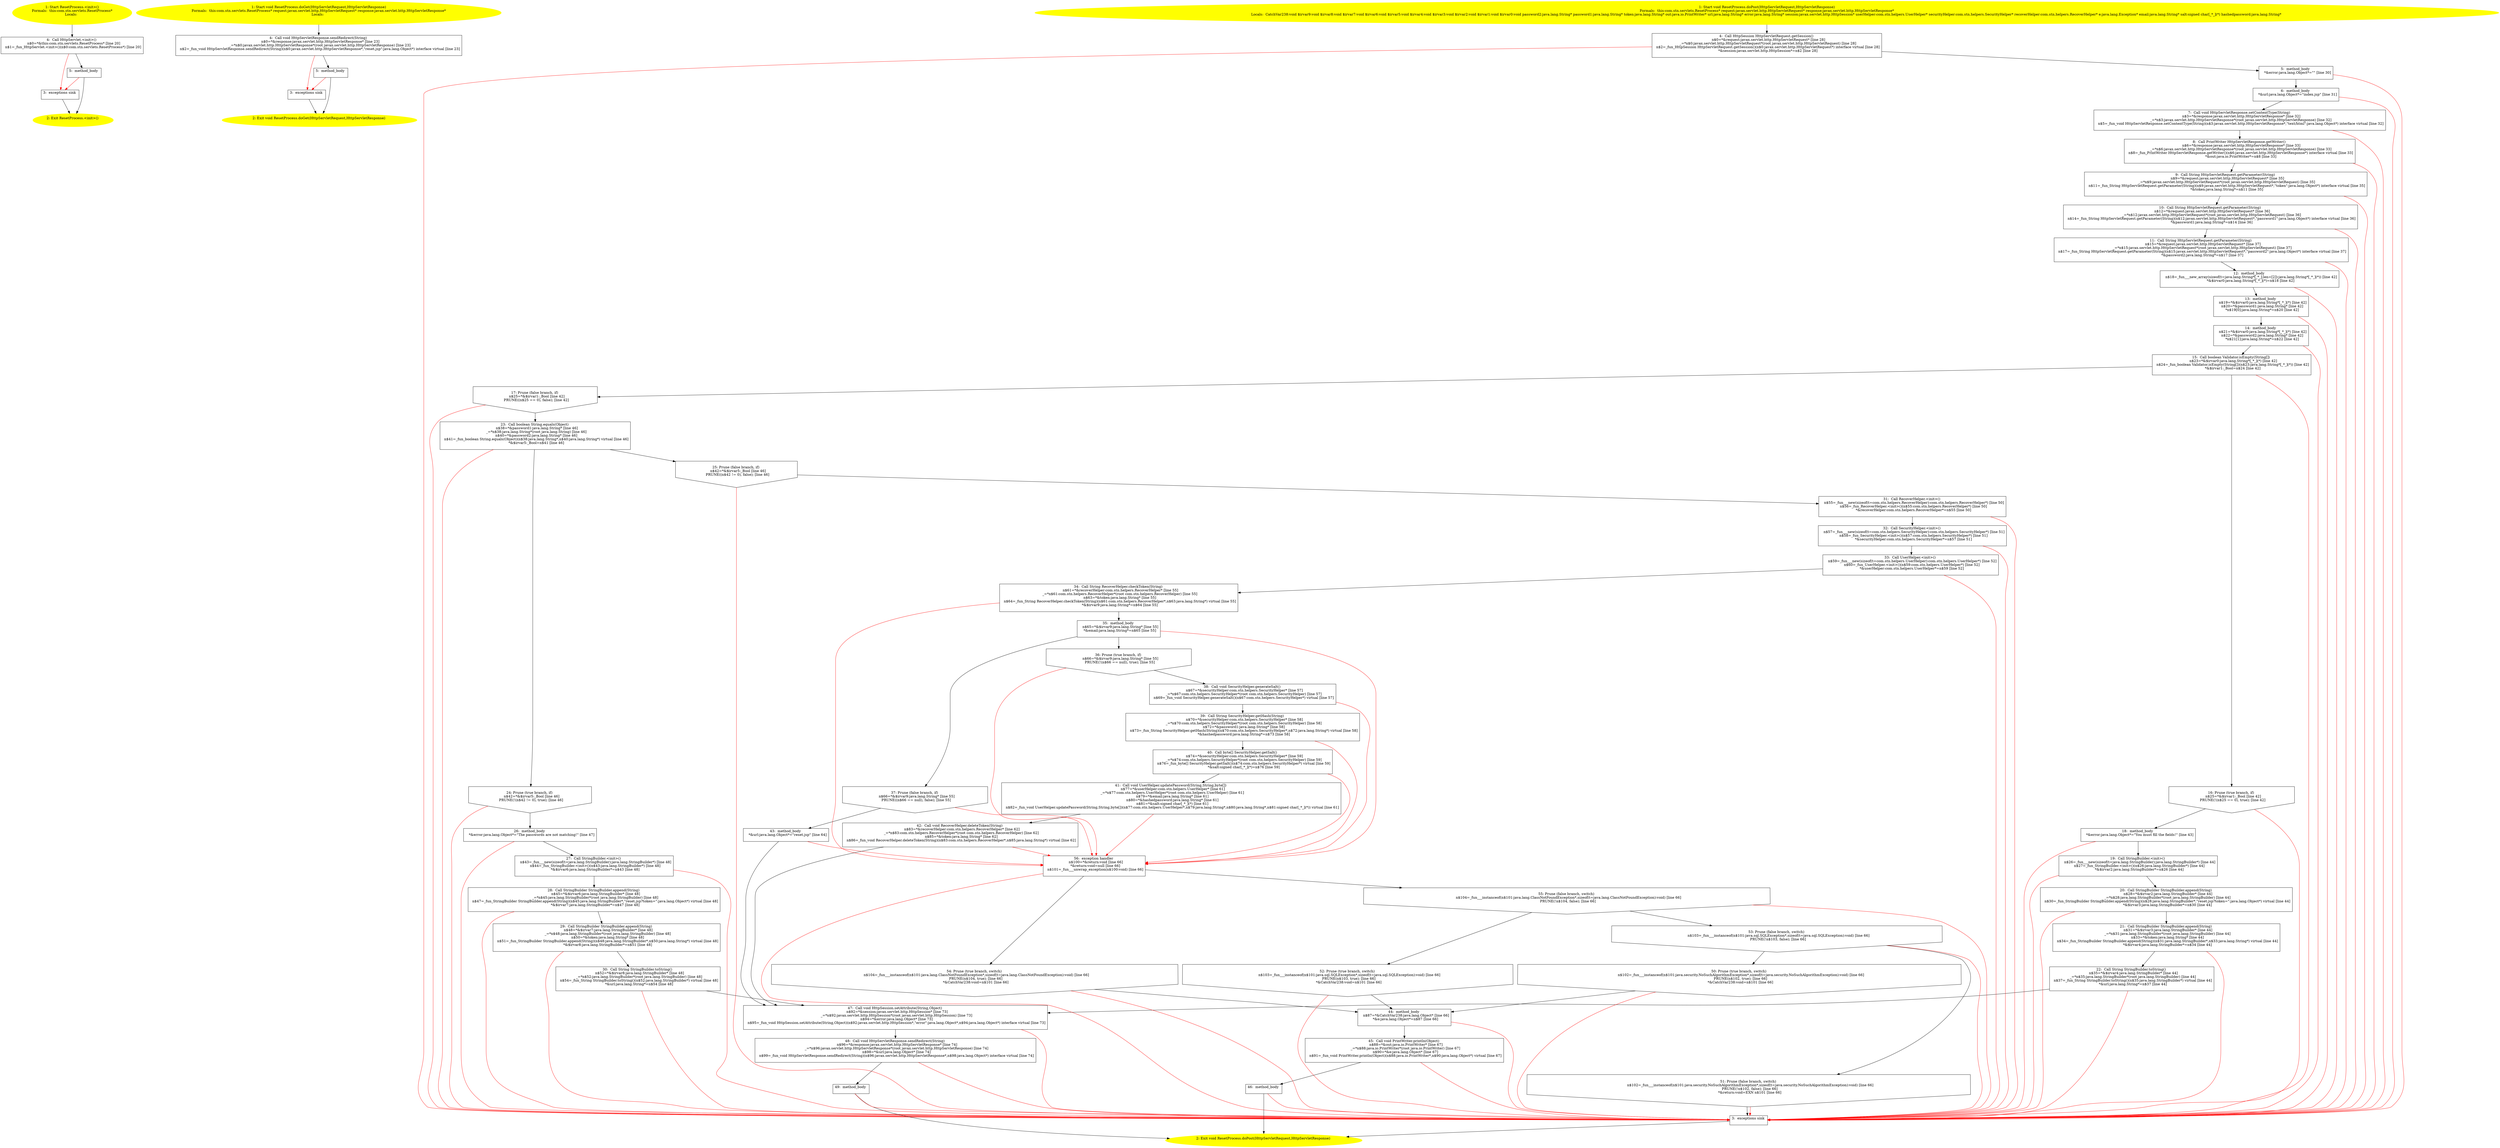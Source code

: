 /* @generated */
digraph cfg {
"com.stn.servlets.ResetProcess.<init>().117694bad136d8e0aa639ee8a1b66816_1" [label="1: Start ResetProcess.<init>()\nFormals:  this:com.stn.servlets.ResetProcess*\nLocals:  \n  " color=yellow style=filled]
	

	 "com.stn.servlets.ResetProcess.<init>().117694bad136d8e0aa639ee8a1b66816_1" -> "com.stn.servlets.ResetProcess.<init>().117694bad136d8e0aa639ee8a1b66816_4" ;
"com.stn.servlets.ResetProcess.<init>().117694bad136d8e0aa639ee8a1b66816_2" [label="2: Exit ResetProcess.<init>() \n  " color=yellow style=filled]
	

"com.stn.servlets.ResetProcess.<init>().117694bad136d8e0aa639ee8a1b66816_3" [label="3:  exceptions sink \n  " shape="box"]
	

	 "com.stn.servlets.ResetProcess.<init>().117694bad136d8e0aa639ee8a1b66816_3" -> "com.stn.servlets.ResetProcess.<init>().117694bad136d8e0aa639ee8a1b66816_2" ;
"com.stn.servlets.ResetProcess.<init>().117694bad136d8e0aa639ee8a1b66816_4" [label="4:  Call HttpServlet.<init>() \n   n$0=*&this:com.stn.servlets.ResetProcess* [line 20]\n  n$1=_fun_HttpServlet.<init>()(n$0:com.stn.servlets.ResetProcess*) [line 20]\n " shape="box"]
	

	 "com.stn.servlets.ResetProcess.<init>().117694bad136d8e0aa639ee8a1b66816_4" -> "com.stn.servlets.ResetProcess.<init>().117694bad136d8e0aa639ee8a1b66816_5" ;
	 "com.stn.servlets.ResetProcess.<init>().117694bad136d8e0aa639ee8a1b66816_4" -> "com.stn.servlets.ResetProcess.<init>().117694bad136d8e0aa639ee8a1b66816_3" [color="red" ];
"com.stn.servlets.ResetProcess.<init>().117694bad136d8e0aa639ee8a1b66816_5" [label="5:  method_body \n  " shape="box"]
	

	 "com.stn.servlets.ResetProcess.<init>().117694bad136d8e0aa639ee8a1b66816_5" -> "com.stn.servlets.ResetProcess.<init>().117694bad136d8e0aa639ee8a1b66816_2" ;
	 "com.stn.servlets.ResetProcess.<init>().117694bad136d8e0aa639ee8a1b66816_5" -> "com.stn.servlets.ResetProcess.<init>().117694bad136d8e0aa639ee8a1b66816_3" [color="red" ];
"com.stn.servlets.ResetProcess.doGet(javax.servlet.http.HttpServletRequest,javax.servlet.http.HttpSer.9a6ac99e5e580ac17ea774447eeca9f0_1" [label="1: Start void ResetProcess.doGet(HttpServletRequest,HttpServletResponse)\nFormals:  this:com.stn.servlets.ResetProcess* request:javax.servlet.http.HttpServletRequest* response:javax.servlet.http.HttpServletResponse*\nLocals:  \n  " color=yellow style=filled]
	

	 "com.stn.servlets.ResetProcess.doGet(javax.servlet.http.HttpServletRequest,javax.servlet.http.HttpSer.9a6ac99e5e580ac17ea774447eeca9f0_1" -> "com.stn.servlets.ResetProcess.doGet(javax.servlet.http.HttpServletRequest,javax.servlet.http.HttpSer.9a6ac99e5e580ac17ea774447eeca9f0_4" ;
"com.stn.servlets.ResetProcess.doGet(javax.servlet.http.HttpServletRequest,javax.servlet.http.HttpSer.9a6ac99e5e580ac17ea774447eeca9f0_2" [label="2: Exit void ResetProcess.doGet(HttpServletRequest,HttpServletResponse) \n  " color=yellow style=filled]
	

"com.stn.servlets.ResetProcess.doGet(javax.servlet.http.HttpServletRequest,javax.servlet.http.HttpSer.9a6ac99e5e580ac17ea774447eeca9f0_3" [label="3:  exceptions sink \n  " shape="box"]
	

	 "com.stn.servlets.ResetProcess.doGet(javax.servlet.http.HttpServletRequest,javax.servlet.http.HttpSer.9a6ac99e5e580ac17ea774447eeca9f0_3" -> "com.stn.servlets.ResetProcess.doGet(javax.servlet.http.HttpServletRequest,javax.servlet.http.HttpSer.9a6ac99e5e580ac17ea774447eeca9f0_2" ;
"com.stn.servlets.ResetProcess.doGet(javax.servlet.http.HttpServletRequest,javax.servlet.http.HttpSer.9a6ac99e5e580ac17ea774447eeca9f0_4" [label="4:  Call void HttpServletResponse.sendRedirect(String) \n   n$0=*&response:javax.servlet.http.HttpServletResponse* [line 23]\n  _=*n$0:javax.servlet.http.HttpServletResponse*(root javax.servlet.http.HttpServletResponse) [line 23]\n  n$2=_fun_void HttpServletResponse.sendRedirect(String)(n$0:javax.servlet.http.HttpServletResponse*,\"reset.jsp\":java.lang.Object*) interface virtual [line 23]\n " shape="box"]
	

	 "com.stn.servlets.ResetProcess.doGet(javax.servlet.http.HttpServletRequest,javax.servlet.http.HttpSer.9a6ac99e5e580ac17ea774447eeca9f0_4" -> "com.stn.servlets.ResetProcess.doGet(javax.servlet.http.HttpServletRequest,javax.servlet.http.HttpSer.9a6ac99e5e580ac17ea774447eeca9f0_5" ;
	 "com.stn.servlets.ResetProcess.doGet(javax.servlet.http.HttpServletRequest,javax.servlet.http.HttpSer.9a6ac99e5e580ac17ea774447eeca9f0_4" -> "com.stn.servlets.ResetProcess.doGet(javax.servlet.http.HttpServletRequest,javax.servlet.http.HttpSer.9a6ac99e5e580ac17ea774447eeca9f0_3" [color="red" ];
"com.stn.servlets.ResetProcess.doGet(javax.servlet.http.HttpServletRequest,javax.servlet.http.HttpSer.9a6ac99e5e580ac17ea774447eeca9f0_5" [label="5:  method_body \n  " shape="box"]
	

	 "com.stn.servlets.ResetProcess.doGet(javax.servlet.http.HttpServletRequest,javax.servlet.http.HttpSer.9a6ac99e5e580ac17ea774447eeca9f0_5" -> "com.stn.servlets.ResetProcess.doGet(javax.servlet.http.HttpServletRequest,javax.servlet.http.HttpSer.9a6ac99e5e580ac17ea774447eeca9f0_2" ;
	 "com.stn.servlets.ResetProcess.doGet(javax.servlet.http.HttpServletRequest,javax.servlet.http.HttpSer.9a6ac99e5e580ac17ea774447eeca9f0_5" -> "com.stn.servlets.ResetProcess.doGet(javax.servlet.http.HttpServletRequest,javax.servlet.http.HttpSer.9a6ac99e5e580ac17ea774447eeca9f0_3" [color="red" ];
"com.stn.servlets.ResetProcess.doPost(javax.servlet.http.HttpServletRequest,javax.servlet.http.HttpSe.7d7d1eeeb909e0cce8f395113dba818d_1" [label="1: Start void ResetProcess.doPost(HttpServletRequest,HttpServletResponse)\nFormals:  this:com.stn.servlets.ResetProcess* request:javax.servlet.http.HttpServletRequest* response:javax.servlet.http.HttpServletResponse*\nLocals:  CatchVar238:void $irvar9:void $irvar8:void $irvar7:void $irvar6:void $irvar5:void $irvar4:void $irvar3:void $irvar2:void $irvar1:void $irvar0:void password2:java.lang.String* password1:java.lang.String* token:java.lang.String* out:java.io.PrintWriter* url:java.lang.String* error:java.lang.String* session:javax.servlet.http.HttpSession* userHelper:com.stn.helpers.UserHelper* securityHelper:com.stn.helpers.SecurityHelper* recoverHelper:com.stn.helpers.RecoverHelper* e:java.lang.Exception* email:java.lang.String* salt:signed char[_*_](*) hashedpassword:java.lang.String* \n  " color=yellow style=filled]
	

	 "com.stn.servlets.ResetProcess.doPost(javax.servlet.http.HttpServletRequest,javax.servlet.http.HttpSe.7d7d1eeeb909e0cce8f395113dba818d_1" -> "com.stn.servlets.ResetProcess.doPost(javax.servlet.http.HttpServletRequest,javax.servlet.http.HttpSe.7d7d1eeeb909e0cce8f395113dba818d_4" ;
"com.stn.servlets.ResetProcess.doPost(javax.servlet.http.HttpServletRequest,javax.servlet.http.HttpSe.7d7d1eeeb909e0cce8f395113dba818d_2" [label="2: Exit void ResetProcess.doPost(HttpServletRequest,HttpServletResponse) \n  " color=yellow style=filled]
	

"com.stn.servlets.ResetProcess.doPost(javax.servlet.http.HttpServletRequest,javax.servlet.http.HttpSe.7d7d1eeeb909e0cce8f395113dba818d_3" [label="3:  exceptions sink \n  " shape="box"]
	

	 "com.stn.servlets.ResetProcess.doPost(javax.servlet.http.HttpServletRequest,javax.servlet.http.HttpSe.7d7d1eeeb909e0cce8f395113dba818d_3" -> "com.stn.servlets.ResetProcess.doPost(javax.servlet.http.HttpServletRequest,javax.servlet.http.HttpSe.7d7d1eeeb909e0cce8f395113dba818d_2" ;
"com.stn.servlets.ResetProcess.doPost(javax.servlet.http.HttpServletRequest,javax.servlet.http.HttpSe.7d7d1eeeb909e0cce8f395113dba818d_4" [label="4:  Call HttpSession HttpServletRequest.getSession() \n   n$0=*&request:javax.servlet.http.HttpServletRequest* [line 28]\n  _=*n$0:javax.servlet.http.HttpServletRequest*(root javax.servlet.http.HttpServletRequest) [line 28]\n  n$2=_fun_HttpSession HttpServletRequest.getSession()(n$0:javax.servlet.http.HttpServletRequest*) interface virtual [line 28]\n  *&session:javax.servlet.http.HttpSession*=n$2 [line 28]\n " shape="box"]
	

	 "com.stn.servlets.ResetProcess.doPost(javax.servlet.http.HttpServletRequest,javax.servlet.http.HttpSe.7d7d1eeeb909e0cce8f395113dba818d_4" -> "com.stn.servlets.ResetProcess.doPost(javax.servlet.http.HttpServletRequest,javax.servlet.http.HttpSe.7d7d1eeeb909e0cce8f395113dba818d_5" ;
	 "com.stn.servlets.ResetProcess.doPost(javax.servlet.http.HttpServletRequest,javax.servlet.http.HttpSe.7d7d1eeeb909e0cce8f395113dba818d_4" -> "com.stn.servlets.ResetProcess.doPost(javax.servlet.http.HttpServletRequest,javax.servlet.http.HttpSe.7d7d1eeeb909e0cce8f395113dba818d_3" [color="red" ];
"com.stn.servlets.ResetProcess.doPost(javax.servlet.http.HttpServletRequest,javax.servlet.http.HttpSe.7d7d1eeeb909e0cce8f395113dba818d_5" [label="5:  method_body \n   *&error:java.lang.Object*=\"\" [line 30]\n " shape="box"]
	

	 "com.stn.servlets.ResetProcess.doPost(javax.servlet.http.HttpServletRequest,javax.servlet.http.HttpSe.7d7d1eeeb909e0cce8f395113dba818d_5" -> "com.stn.servlets.ResetProcess.doPost(javax.servlet.http.HttpServletRequest,javax.servlet.http.HttpSe.7d7d1eeeb909e0cce8f395113dba818d_6" ;
	 "com.stn.servlets.ResetProcess.doPost(javax.servlet.http.HttpServletRequest,javax.servlet.http.HttpSe.7d7d1eeeb909e0cce8f395113dba818d_5" -> "com.stn.servlets.ResetProcess.doPost(javax.servlet.http.HttpServletRequest,javax.servlet.http.HttpSe.7d7d1eeeb909e0cce8f395113dba818d_3" [color="red" ];
"com.stn.servlets.ResetProcess.doPost(javax.servlet.http.HttpServletRequest,javax.servlet.http.HttpSe.7d7d1eeeb909e0cce8f395113dba818d_6" [label="6:  method_body \n   *&url:java.lang.Object*=\"index.jsp\" [line 31]\n " shape="box"]
	

	 "com.stn.servlets.ResetProcess.doPost(javax.servlet.http.HttpServletRequest,javax.servlet.http.HttpSe.7d7d1eeeb909e0cce8f395113dba818d_6" -> "com.stn.servlets.ResetProcess.doPost(javax.servlet.http.HttpServletRequest,javax.servlet.http.HttpSe.7d7d1eeeb909e0cce8f395113dba818d_7" ;
	 "com.stn.servlets.ResetProcess.doPost(javax.servlet.http.HttpServletRequest,javax.servlet.http.HttpSe.7d7d1eeeb909e0cce8f395113dba818d_6" -> "com.stn.servlets.ResetProcess.doPost(javax.servlet.http.HttpServletRequest,javax.servlet.http.HttpSe.7d7d1eeeb909e0cce8f395113dba818d_3" [color="red" ];
"com.stn.servlets.ResetProcess.doPost(javax.servlet.http.HttpServletRequest,javax.servlet.http.HttpSe.7d7d1eeeb909e0cce8f395113dba818d_7" [label="7:  Call void HttpServletResponse.setContentType(String) \n   n$3=*&response:javax.servlet.http.HttpServletResponse* [line 32]\n  _=*n$3:javax.servlet.http.HttpServletResponse*(root javax.servlet.http.HttpServletResponse) [line 32]\n  n$5=_fun_void HttpServletResponse.setContentType(String)(n$3:javax.servlet.http.HttpServletResponse*,\"text/html\":java.lang.Object*) interface virtual [line 32]\n " shape="box"]
	

	 "com.stn.servlets.ResetProcess.doPost(javax.servlet.http.HttpServletRequest,javax.servlet.http.HttpSe.7d7d1eeeb909e0cce8f395113dba818d_7" -> "com.stn.servlets.ResetProcess.doPost(javax.servlet.http.HttpServletRequest,javax.servlet.http.HttpSe.7d7d1eeeb909e0cce8f395113dba818d_8" ;
	 "com.stn.servlets.ResetProcess.doPost(javax.servlet.http.HttpServletRequest,javax.servlet.http.HttpSe.7d7d1eeeb909e0cce8f395113dba818d_7" -> "com.stn.servlets.ResetProcess.doPost(javax.servlet.http.HttpServletRequest,javax.servlet.http.HttpSe.7d7d1eeeb909e0cce8f395113dba818d_3" [color="red" ];
"com.stn.servlets.ResetProcess.doPost(javax.servlet.http.HttpServletRequest,javax.servlet.http.HttpSe.7d7d1eeeb909e0cce8f395113dba818d_8" [label="8:  Call PrintWriter HttpServletResponse.getWriter() \n   n$6=*&response:javax.servlet.http.HttpServletResponse* [line 33]\n  _=*n$6:javax.servlet.http.HttpServletResponse*(root javax.servlet.http.HttpServletResponse) [line 33]\n  n$8=_fun_PrintWriter HttpServletResponse.getWriter()(n$6:javax.servlet.http.HttpServletResponse*) interface virtual [line 33]\n  *&out:java.io.PrintWriter*=n$8 [line 33]\n " shape="box"]
	

	 "com.stn.servlets.ResetProcess.doPost(javax.servlet.http.HttpServletRequest,javax.servlet.http.HttpSe.7d7d1eeeb909e0cce8f395113dba818d_8" -> "com.stn.servlets.ResetProcess.doPost(javax.servlet.http.HttpServletRequest,javax.servlet.http.HttpSe.7d7d1eeeb909e0cce8f395113dba818d_9" ;
	 "com.stn.servlets.ResetProcess.doPost(javax.servlet.http.HttpServletRequest,javax.servlet.http.HttpSe.7d7d1eeeb909e0cce8f395113dba818d_8" -> "com.stn.servlets.ResetProcess.doPost(javax.servlet.http.HttpServletRequest,javax.servlet.http.HttpSe.7d7d1eeeb909e0cce8f395113dba818d_3" [color="red" ];
"com.stn.servlets.ResetProcess.doPost(javax.servlet.http.HttpServletRequest,javax.servlet.http.HttpSe.7d7d1eeeb909e0cce8f395113dba818d_9" [label="9:  Call String HttpServletRequest.getParameter(String) \n   n$9=*&request:javax.servlet.http.HttpServletRequest* [line 35]\n  _=*n$9:javax.servlet.http.HttpServletRequest*(root javax.servlet.http.HttpServletRequest) [line 35]\n  n$11=_fun_String HttpServletRequest.getParameter(String)(n$9:javax.servlet.http.HttpServletRequest*,\"token\":java.lang.Object*) interface virtual [line 35]\n  *&token:java.lang.String*=n$11 [line 35]\n " shape="box"]
	

	 "com.stn.servlets.ResetProcess.doPost(javax.servlet.http.HttpServletRequest,javax.servlet.http.HttpSe.7d7d1eeeb909e0cce8f395113dba818d_9" -> "com.stn.servlets.ResetProcess.doPost(javax.servlet.http.HttpServletRequest,javax.servlet.http.HttpSe.7d7d1eeeb909e0cce8f395113dba818d_10" ;
	 "com.stn.servlets.ResetProcess.doPost(javax.servlet.http.HttpServletRequest,javax.servlet.http.HttpSe.7d7d1eeeb909e0cce8f395113dba818d_9" -> "com.stn.servlets.ResetProcess.doPost(javax.servlet.http.HttpServletRequest,javax.servlet.http.HttpSe.7d7d1eeeb909e0cce8f395113dba818d_3" [color="red" ];
"com.stn.servlets.ResetProcess.doPost(javax.servlet.http.HttpServletRequest,javax.servlet.http.HttpSe.7d7d1eeeb909e0cce8f395113dba818d_10" [label="10:  Call String HttpServletRequest.getParameter(String) \n   n$12=*&request:javax.servlet.http.HttpServletRequest* [line 36]\n  _=*n$12:javax.servlet.http.HttpServletRequest*(root javax.servlet.http.HttpServletRequest) [line 36]\n  n$14=_fun_String HttpServletRequest.getParameter(String)(n$12:javax.servlet.http.HttpServletRequest*,\"password1\":java.lang.Object*) interface virtual [line 36]\n  *&password1:java.lang.String*=n$14 [line 36]\n " shape="box"]
	

	 "com.stn.servlets.ResetProcess.doPost(javax.servlet.http.HttpServletRequest,javax.servlet.http.HttpSe.7d7d1eeeb909e0cce8f395113dba818d_10" -> "com.stn.servlets.ResetProcess.doPost(javax.servlet.http.HttpServletRequest,javax.servlet.http.HttpSe.7d7d1eeeb909e0cce8f395113dba818d_11" ;
	 "com.stn.servlets.ResetProcess.doPost(javax.servlet.http.HttpServletRequest,javax.servlet.http.HttpSe.7d7d1eeeb909e0cce8f395113dba818d_10" -> "com.stn.servlets.ResetProcess.doPost(javax.servlet.http.HttpServletRequest,javax.servlet.http.HttpSe.7d7d1eeeb909e0cce8f395113dba818d_3" [color="red" ];
"com.stn.servlets.ResetProcess.doPost(javax.servlet.http.HttpServletRequest,javax.servlet.http.HttpSe.7d7d1eeeb909e0cce8f395113dba818d_11" [label="11:  Call String HttpServletRequest.getParameter(String) \n   n$15=*&request:javax.servlet.http.HttpServletRequest* [line 37]\n  _=*n$15:javax.servlet.http.HttpServletRequest*(root javax.servlet.http.HttpServletRequest) [line 37]\n  n$17=_fun_String HttpServletRequest.getParameter(String)(n$15:javax.servlet.http.HttpServletRequest*,\"password2\":java.lang.Object*) interface virtual [line 37]\n  *&password2:java.lang.String*=n$17 [line 37]\n " shape="box"]
	

	 "com.stn.servlets.ResetProcess.doPost(javax.servlet.http.HttpServletRequest,javax.servlet.http.HttpSe.7d7d1eeeb909e0cce8f395113dba818d_11" -> "com.stn.servlets.ResetProcess.doPost(javax.servlet.http.HttpServletRequest,javax.servlet.http.HttpSe.7d7d1eeeb909e0cce8f395113dba818d_12" ;
	 "com.stn.servlets.ResetProcess.doPost(javax.servlet.http.HttpServletRequest,javax.servlet.http.HttpSe.7d7d1eeeb909e0cce8f395113dba818d_11" -> "com.stn.servlets.ResetProcess.doPost(javax.servlet.http.HttpServletRequest,javax.servlet.http.HttpSe.7d7d1eeeb909e0cce8f395113dba818d_3" [color="red" ];
"com.stn.servlets.ResetProcess.doPost(javax.servlet.http.HttpServletRequest,javax.servlet.http.HttpSe.7d7d1eeeb909e0cce8f395113dba818d_12" [label="12:  method_body \n   n$18=_fun___new_array(sizeof(t=java.lang.String*[_*_];len=[2]):java.lang.String*[_*_](*)) [line 42]\n  *&$irvar0:java.lang.String*[_*_](*)=n$18 [line 42]\n " shape="box"]
	

	 "com.stn.servlets.ResetProcess.doPost(javax.servlet.http.HttpServletRequest,javax.servlet.http.HttpSe.7d7d1eeeb909e0cce8f395113dba818d_12" -> "com.stn.servlets.ResetProcess.doPost(javax.servlet.http.HttpServletRequest,javax.servlet.http.HttpSe.7d7d1eeeb909e0cce8f395113dba818d_13" ;
	 "com.stn.servlets.ResetProcess.doPost(javax.servlet.http.HttpServletRequest,javax.servlet.http.HttpSe.7d7d1eeeb909e0cce8f395113dba818d_12" -> "com.stn.servlets.ResetProcess.doPost(javax.servlet.http.HttpServletRequest,javax.servlet.http.HttpSe.7d7d1eeeb909e0cce8f395113dba818d_3" [color="red" ];
"com.stn.servlets.ResetProcess.doPost(javax.servlet.http.HttpServletRequest,javax.servlet.http.HttpSe.7d7d1eeeb909e0cce8f395113dba818d_13" [label="13:  method_body \n   n$19=*&$irvar0:java.lang.String*[_*_](*) [line 42]\n  n$20=*&password1:java.lang.String* [line 42]\n  *n$19[0]:java.lang.String*=n$20 [line 42]\n " shape="box"]
	

	 "com.stn.servlets.ResetProcess.doPost(javax.servlet.http.HttpServletRequest,javax.servlet.http.HttpSe.7d7d1eeeb909e0cce8f395113dba818d_13" -> "com.stn.servlets.ResetProcess.doPost(javax.servlet.http.HttpServletRequest,javax.servlet.http.HttpSe.7d7d1eeeb909e0cce8f395113dba818d_14" ;
	 "com.stn.servlets.ResetProcess.doPost(javax.servlet.http.HttpServletRequest,javax.servlet.http.HttpSe.7d7d1eeeb909e0cce8f395113dba818d_13" -> "com.stn.servlets.ResetProcess.doPost(javax.servlet.http.HttpServletRequest,javax.servlet.http.HttpSe.7d7d1eeeb909e0cce8f395113dba818d_3" [color="red" ];
"com.stn.servlets.ResetProcess.doPost(javax.servlet.http.HttpServletRequest,javax.servlet.http.HttpSe.7d7d1eeeb909e0cce8f395113dba818d_14" [label="14:  method_body \n   n$21=*&$irvar0:java.lang.String*[_*_](*) [line 42]\n  n$22=*&password2:java.lang.String* [line 42]\n  *n$21[1]:java.lang.String*=n$22 [line 42]\n " shape="box"]
	

	 "com.stn.servlets.ResetProcess.doPost(javax.servlet.http.HttpServletRequest,javax.servlet.http.HttpSe.7d7d1eeeb909e0cce8f395113dba818d_14" -> "com.stn.servlets.ResetProcess.doPost(javax.servlet.http.HttpServletRequest,javax.servlet.http.HttpSe.7d7d1eeeb909e0cce8f395113dba818d_15" ;
	 "com.stn.servlets.ResetProcess.doPost(javax.servlet.http.HttpServletRequest,javax.servlet.http.HttpSe.7d7d1eeeb909e0cce8f395113dba818d_14" -> "com.stn.servlets.ResetProcess.doPost(javax.servlet.http.HttpServletRequest,javax.servlet.http.HttpSe.7d7d1eeeb909e0cce8f395113dba818d_3" [color="red" ];
"com.stn.servlets.ResetProcess.doPost(javax.servlet.http.HttpServletRequest,javax.servlet.http.HttpSe.7d7d1eeeb909e0cce8f395113dba818d_15" [label="15:  Call boolean Validator.isEmpty(String[]) \n   n$23=*&$irvar0:java.lang.String*[_*_](*) [line 42]\n  n$24=_fun_boolean Validator.isEmpty(String[])(n$23:java.lang.String*[_*_](*)) [line 42]\n  *&$irvar1:_Bool=n$24 [line 42]\n " shape="box"]
	

	 "com.stn.servlets.ResetProcess.doPost(javax.servlet.http.HttpServletRequest,javax.servlet.http.HttpSe.7d7d1eeeb909e0cce8f395113dba818d_15" -> "com.stn.servlets.ResetProcess.doPost(javax.servlet.http.HttpServletRequest,javax.servlet.http.HttpSe.7d7d1eeeb909e0cce8f395113dba818d_16" ;
	 "com.stn.servlets.ResetProcess.doPost(javax.servlet.http.HttpServletRequest,javax.servlet.http.HttpSe.7d7d1eeeb909e0cce8f395113dba818d_15" -> "com.stn.servlets.ResetProcess.doPost(javax.servlet.http.HttpServletRequest,javax.servlet.http.HttpSe.7d7d1eeeb909e0cce8f395113dba818d_17" ;
	 "com.stn.servlets.ResetProcess.doPost(javax.servlet.http.HttpServletRequest,javax.servlet.http.HttpSe.7d7d1eeeb909e0cce8f395113dba818d_15" -> "com.stn.servlets.ResetProcess.doPost(javax.servlet.http.HttpServletRequest,javax.servlet.http.HttpSe.7d7d1eeeb909e0cce8f395113dba818d_3" [color="red" ];
"com.stn.servlets.ResetProcess.doPost(javax.servlet.http.HttpServletRequest,javax.servlet.http.HttpSe.7d7d1eeeb909e0cce8f395113dba818d_16" [label="16: Prune (true branch, if) \n   n$25=*&$irvar1:_Bool [line 42]\n  PRUNE(!(n$25 == 0), true); [line 42]\n " shape="invhouse"]
	

	 "com.stn.servlets.ResetProcess.doPost(javax.servlet.http.HttpServletRequest,javax.servlet.http.HttpSe.7d7d1eeeb909e0cce8f395113dba818d_16" -> "com.stn.servlets.ResetProcess.doPost(javax.servlet.http.HttpServletRequest,javax.servlet.http.HttpSe.7d7d1eeeb909e0cce8f395113dba818d_18" ;
	 "com.stn.servlets.ResetProcess.doPost(javax.servlet.http.HttpServletRequest,javax.servlet.http.HttpSe.7d7d1eeeb909e0cce8f395113dba818d_16" -> "com.stn.servlets.ResetProcess.doPost(javax.servlet.http.HttpServletRequest,javax.servlet.http.HttpSe.7d7d1eeeb909e0cce8f395113dba818d_3" [color="red" ];
"com.stn.servlets.ResetProcess.doPost(javax.servlet.http.HttpServletRequest,javax.servlet.http.HttpSe.7d7d1eeeb909e0cce8f395113dba818d_17" [label="17: Prune (false branch, if) \n   n$25=*&$irvar1:_Bool [line 42]\n  PRUNE((n$25 == 0), false); [line 42]\n " shape="invhouse"]
	

	 "com.stn.servlets.ResetProcess.doPost(javax.servlet.http.HttpServletRequest,javax.servlet.http.HttpSe.7d7d1eeeb909e0cce8f395113dba818d_17" -> "com.stn.servlets.ResetProcess.doPost(javax.servlet.http.HttpServletRequest,javax.servlet.http.HttpSe.7d7d1eeeb909e0cce8f395113dba818d_23" ;
	 "com.stn.servlets.ResetProcess.doPost(javax.servlet.http.HttpServletRequest,javax.servlet.http.HttpSe.7d7d1eeeb909e0cce8f395113dba818d_17" -> "com.stn.servlets.ResetProcess.doPost(javax.servlet.http.HttpServletRequest,javax.servlet.http.HttpSe.7d7d1eeeb909e0cce8f395113dba818d_3" [color="red" ];
"com.stn.servlets.ResetProcess.doPost(javax.servlet.http.HttpServletRequest,javax.servlet.http.HttpSe.7d7d1eeeb909e0cce8f395113dba818d_18" [label="18:  method_body \n   *&error:java.lang.Object*=\"You must fill the fields!\" [line 43]\n " shape="box"]
	

	 "com.stn.servlets.ResetProcess.doPost(javax.servlet.http.HttpServletRequest,javax.servlet.http.HttpSe.7d7d1eeeb909e0cce8f395113dba818d_18" -> "com.stn.servlets.ResetProcess.doPost(javax.servlet.http.HttpServletRequest,javax.servlet.http.HttpSe.7d7d1eeeb909e0cce8f395113dba818d_19" ;
	 "com.stn.servlets.ResetProcess.doPost(javax.servlet.http.HttpServletRequest,javax.servlet.http.HttpSe.7d7d1eeeb909e0cce8f395113dba818d_18" -> "com.stn.servlets.ResetProcess.doPost(javax.servlet.http.HttpServletRequest,javax.servlet.http.HttpSe.7d7d1eeeb909e0cce8f395113dba818d_3" [color="red" ];
"com.stn.servlets.ResetProcess.doPost(javax.servlet.http.HttpServletRequest,javax.servlet.http.HttpSe.7d7d1eeeb909e0cce8f395113dba818d_19" [label="19:  Call StringBuilder.<init>() \n   n$26=_fun___new(sizeof(t=java.lang.StringBuilder):java.lang.StringBuilder*) [line 44]\n  n$27=_fun_StringBuilder.<init>()(n$26:java.lang.StringBuilder*) [line 44]\n  *&$irvar2:java.lang.StringBuilder*=n$26 [line 44]\n " shape="box"]
	

	 "com.stn.servlets.ResetProcess.doPost(javax.servlet.http.HttpServletRequest,javax.servlet.http.HttpSe.7d7d1eeeb909e0cce8f395113dba818d_19" -> "com.stn.servlets.ResetProcess.doPost(javax.servlet.http.HttpServletRequest,javax.servlet.http.HttpSe.7d7d1eeeb909e0cce8f395113dba818d_20" ;
	 "com.stn.servlets.ResetProcess.doPost(javax.servlet.http.HttpServletRequest,javax.servlet.http.HttpSe.7d7d1eeeb909e0cce8f395113dba818d_19" -> "com.stn.servlets.ResetProcess.doPost(javax.servlet.http.HttpServletRequest,javax.servlet.http.HttpSe.7d7d1eeeb909e0cce8f395113dba818d_3" [color="red" ];
"com.stn.servlets.ResetProcess.doPost(javax.servlet.http.HttpServletRequest,javax.servlet.http.HttpSe.7d7d1eeeb909e0cce8f395113dba818d_20" [label="20:  Call StringBuilder StringBuilder.append(String) \n   n$28=*&$irvar2:java.lang.StringBuilder* [line 44]\n  _=*n$28:java.lang.StringBuilder*(root java.lang.StringBuilder) [line 44]\n  n$30=_fun_StringBuilder StringBuilder.append(String)(n$28:java.lang.StringBuilder*,\"reset.jsp?token=\":java.lang.Object*) virtual [line 44]\n  *&$irvar3:java.lang.StringBuilder*=n$30 [line 44]\n " shape="box"]
	

	 "com.stn.servlets.ResetProcess.doPost(javax.servlet.http.HttpServletRequest,javax.servlet.http.HttpSe.7d7d1eeeb909e0cce8f395113dba818d_20" -> "com.stn.servlets.ResetProcess.doPost(javax.servlet.http.HttpServletRequest,javax.servlet.http.HttpSe.7d7d1eeeb909e0cce8f395113dba818d_21" ;
	 "com.stn.servlets.ResetProcess.doPost(javax.servlet.http.HttpServletRequest,javax.servlet.http.HttpSe.7d7d1eeeb909e0cce8f395113dba818d_20" -> "com.stn.servlets.ResetProcess.doPost(javax.servlet.http.HttpServletRequest,javax.servlet.http.HttpSe.7d7d1eeeb909e0cce8f395113dba818d_3" [color="red" ];
"com.stn.servlets.ResetProcess.doPost(javax.servlet.http.HttpServletRequest,javax.servlet.http.HttpSe.7d7d1eeeb909e0cce8f395113dba818d_21" [label="21:  Call StringBuilder StringBuilder.append(String) \n   n$31=*&$irvar3:java.lang.StringBuilder* [line 44]\n  _=*n$31:java.lang.StringBuilder*(root java.lang.StringBuilder) [line 44]\n  n$33=*&token:java.lang.String* [line 44]\n  n$34=_fun_StringBuilder StringBuilder.append(String)(n$31:java.lang.StringBuilder*,n$33:java.lang.String*) virtual [line 44]\n  *&$irvar4:java.lang.StringBuilder*=n$34 [line 44]\n " shape="box"]
	

	 "com.stn.servlets.ResetProcess.doPost(javax.servlet.http.HttpServletRequest,javax.servlet.http.HttpSe.7d7d1eeeb909e0cce8f395113dba818d_21" -> "com.stn.servlets.ResetProcess.doPost(javax.servlet.http.HttpServletRequest,javax.servlet.http.HttpSe.7d7d1eeeb909e0cce8f395113dba818d_22" ;
	 "com.stn.servlets.ResetProcess.doPost(javax.servlet.http.HttpServletRequest,javax.servlet.http.HttpSe.7d7d1eeeb909e0cce8f395113dba818d_21" -> "com.stn.servlets.ResetProcess.doPost(javax.servlet.http.HttpServletRequest,javax.servlet.http.HttpSe.7d7d1eeeb909e0cce8f395113dba818d_3" [color="red" ];
"com.stn.servlets.ResetProcess.doPost(javax.servlet.http.HttpServletRequest,javax.servlet.http.HttpSe.7d7d1eeeb909e0cce8f395113dba818d_22" [label="22:  Call String StringBuilder.toString() \n   n$35=*&$irvar4:java.lang.StringBuilder* [line 44]\n  _=*n$35:java.lang.StringBuilder*(root java.lang.StringBuilder) [line 44]\n  n$37=_fun_String StringBuilder.toString()(n$35:java.lang.StringBuilder*) virtual [line 44]\n  *&url:java.lang.String*=n$37 [line 44]\n " shape="box"]
	

	 "com.stn.servlets.ResetProcess.doPost(javax.servlet.http.HttpServletRequest,javax.servlet.http.HttpSe.7d7d1eeeb909e0cce8f395113dba818d_22" -> "com.stn.servlets.ResetProcess.doPost(javax.servlet.http.HttpServletRequest,javax.servlet.http.HttpSe.7d7d1eeeb909e0cce8f395113dba818d_47" ;
	 "com.stn.servlets.ResetProcess.doPost(javax.servlet.http.HttpServletRequest,javax.servlet.http.HttpSe.7d7d1eeeb909e0cce8f395113dba818d_22" -> "com.stn.servlets.ResetProcess.doPost(javax.servlet.http.HttpServletRequest,javax.servlet.http.HttpSe.7d7d1eeeb909e0cce8f395113dba818d_3" [color="red" ];
"com.stn.servlets.ResetProcess.doPost(javax.servlet.http.HttpServletRequest,javax.servlet.http.HttpSe.7d7d1eeeb909e0cce8f395113dba818d_23" [label="23:  Call boolean String.equals(Object) \n   n$38=*&password1:java.lang.String* [line 46]\n  _=*n$38:java.lang.String*(root java.lang.String) [line 46]\n  n$40=*&password2:java.lang.String* [line 46]\n  n$41=_fun_boolean String.equals(Object)(n$38:java.lang.String*,n$40:java.lang.String*) virtual [line 46]\n  *&$irvar5:_Bool=n$41 [line 46]\n " shape="box"]
	

	 "com.stn.servlets.ResetProcess.doPost(javax.servlet.http.HttpServletRequest,javax.servlet.http.HttpSe.7d7d1eeeb909e0cce8f395113dba818d_23" -> "com.stn.servlets.ResetProcess.doPost(javax.servlet.http.HttpServletRequest,javax.servlet.http.HttpSe.7d7d1eeeb909e0cce8f395113dba818d_24" ;
	 "com.stn.servlets.ResetProcess.doPost(javax.servlet.http.HttpServletRequest,javax.servlet.http.HttpSe.7d7d1eeeb909e0cce8f395113dba818d_23" -> "com.stn.servlets.ResetProcess.doPost(javax.servlet.http.HttpServletRequest,javax.servlet.http.HttpSe.7d7d1eeeb909e0cce8f395113dba818d_25" ;
	 "com.stn.servlets.ResetProcess.doPost(javax.servlet.http.HttpServletRequest,javax.servlet.http.HttpSe.7d7d1eeeb909e0cce8f395113dba818d_23" -> "com.stn.servlets.ResetProcess.doPost(javax.servlet.http.HttpServletRequest,javax.servlet.http.HttpSe.7d7d1eeeb909e0cce8f395113dba818d_3" [color="red" ];
"com.stn.servlets.ResetProcess.doPost(javax.servlet.http.HttpServletRequest,javax.servlet.http.HttpSe.7d7d1eeeb909e0cce8f395113dba818d_24" [label="24: Prune (true branch, if) \n   n$42=*&$irvar5:_Bool [line 46]\n  PRUNE(!(n$42 != 0), true); [line 46]\n " shape="invhouse"]
	

	 "com.stn.servlets.ResetProcess.doPost(javax.servlet.http.HttpServletRequest,javax.servlet.http.HttpSe.7d7d1eeeb909e0cce8f395113dba818d_24" -> "com.stn.servlets.ResetProcess.doPost(javax.servlet.http.HttpServletRequest,javax.servlet.http.HttpSe.7d7d1eeeb909e0cce8f395113dba818d_26" ;
	 "com.stn.servlets.ResetProcess.doPost(javax.servlet.http.HttpServletRequest,javax.servlet.http.HttpSe.7d7d1eeeb909e0cce8f395113dba818d_24" -> "com.stn.servlets.ResetProcess.doPost(javax.servlet.http.HttpServletRequest,javax.servlet.http.HttpSe.7d7d1eeeb909e0cce8f395113dba818d_3" [color="red" ];
"com.stn.servlets.ResetProcess.doPost(javax.servlet.http.HttpServletRequest,javax.servlet.http.HttpSe.7d7d1eeeb909e0cce8f395113dba818d_25" [label="25: Prune (false branch, if) \n   n$42=*&$irvar5:_Bool [line 46]\n  PRUNE((n$42 != 0), false); [line 46]\n " shape="invhouse"]
	

	 "com.stn.servlets.ResetProcess.doPost(javax.servlet.http.HttpServletRequest,javax.servlet.http.HttpSe.7d7d1eeeb909e0cce8f395113dba818d_25" -> "com.stn.servlets.ResetProcess.doPost(javax.servlet.http.HttpServletRequest,javax.servlet.http.HttpSe.7d7d1eeeb909e0cce8f395113dba818d_31" ;
	 "com.stn.servlets.ResetProcess.doPost(javax.servlet.http.HttpServletRequest,javax.servlet.http.HttpSe.7d7d1eeeb909e0cce8f395113dba818d_25" -> "com.stn.servlets.ResetProcess.doPost(javax.servlet.http.HttpServletRequest,javax.servlet.http.HttpSe.7d7d1eeeb909e0cce8f395113dba818d_3" [color="red" ];
"com.stn.servlets.ResetProcess.doPost(javax.servlet.http.HttpServletRequest,javax.servlet.http.HttpSe.7d7d1eeeb909e0cce8f395113dba818d_26" [label="26:  method_body \n   *&error:java.lang.Object*=\"The passwords are not matching!\" [line 47]\n " shape="box"]
	

	 "com.stn.servlets.ResetProcess.doPost(javax.servlet.http.HttpServletRequest,javax.servlet.http.HttpSe.7d7d1eeeb909e0cce8f395113dba818d_26" -> "com.stn.servlets.ResetProcess.doPost(javax.servlet.http.HttpServletRequest,javax.servlet.http.HttpSe.7d7d1eeeb909e0cce8f395113dba818d_27" ;
	 "com.stn.servlets.ResetProcess.doPost(javax.servlet.http.HttpServletRequest,javax.servlet.http.HttpSe.7d7d1eeeb909e0cce8f395113dba818d_26" -> "com.stn.servlets.ResetProcess.doPost(javax.servlet.http.HttpServletRequest,javax.servlet.http.HttpSe.7d7d1eeeb909e0cce8f395113dba818d_3" [color="red" ];
"com.stn.servlets.ResetProcess.doPost(javax.servlet.http.HttpServletRequest,javax.servlet.http.HttpSe.7d7d1eeeb909e0cce8f395113dba818d_27" [label="27:  Call StringBuilder.<init>() \n   n$43=_fun___new(sizeof(t=java.lang.StringBuilder):java.lang.StringBuilder*) [line 48]\n  n$44=_fun_StringBuilder.<init>()(n$43:java.lang.StringBuilder*) [line 48]\n  *&$irvar6:java.lang.StringBuilder*=n$43 [line 48]\n " shape="box"]
	

	 "com.stn.servlets.ResetProcess.doPost(javax.servlet.http.HttpServletRequest,javax.servlet.http.HttpSe.7d7d1eeeb909e0cce8f395113dba818d_27" -> "com.stn.servlets.ResetProcess.doPost(javax.servlet.http.HttpServletRequest,javax.servlet.http.HttpSe.7d7d1eeeb909e0cce8f395113dba818d_28" ;
	 "com.stn.servlets.ResetProcess.doPost(javax.servlet.http.HttpServletRequest,javax.servlet.http.HttpSe.7d7d1eeeb909e0cce8f395113dba818d_27" -> "com.stn.servlets.ResetProcess.doPost(javax.servlet.http.HttpServletRequest,javax.servlet.http.HttpSe.7d7d1eeeb909e0cce8f395113dba818d_3" [color="red" ];
"com.stn.servlets.ResetProcess.doPost(javax.servlet.http.HttpServletRequest,javax.servlet.http.HttpSe.7d7d1eeeb909e0cce8f395113dba818d_28" [label="28:  Call StringBuilder StringBuilder.append(String) \n   n$45=*&$irvar6:java.lang.StringBuilder* [line 48]\n  _=*n$45:java.lang.StringBuilder*(root java.lang.StringBuilder) [line 48]\n  n$47=_fun_StringBuilder StringBuilder.append(String)(n$45:java.lang.StringBuilder*,\"reset.jsp?token=\":java.lang.Object*) virtual [line 48]\n  *&$irvar7:java.lang.StringBuilder*=n$47 [line 48]\n " shape="box"]
	

	 "com.stn.servlets.ResetProcess.doPost(javax.servlet.http.HttpServletRequest,javax.servlet.http.HttpSe.7d7d1eeeb909e0cce8f395113dba818d_28" -> "com.stn.servlets.ResetProcess.doPost(javax.servlet.http.HttpServletRequest,javax.servlet.http.HttpSe.7d7d1eeeb909e0cce8f395113dba818d_29" ;
	 "com.stn.servlets.ResetProcess.doPost(javax.servlet.http.HttpServletRequest,javax.servlet.http.HttpSe.7d7d1eeeb909e0cce8f395113dba818d_28" -> "com.stn.servlets.ResetProcess.doPost(javax.servlet.http.HttpServletRequest,javax.servlet.http.HttpSe.7d7d1eeeb909e0cce8f395113dba818d_3" [color="red" ];
"com.stn.servlets.ResetProcess.doPost(javax.servlet.http.HttpServletRequest,javax.servlet.http.HttpSe.7d7d1eeeb909e0cce8f395113dba818d_29" [label="29:  Call StringBuilder StringBuilder.append(String) \n   n$48=*&$irvar7:java.lang.StringBuilder* [line 48]\n  _=*n$48:java.lang.StringBuilder*(root java.lang.StringBuilder) [line 48]\n  n$50=*&token:java.lang.String* [line 48]\n  n$51=_fun_StringBuilder StringBuilder.append(String)(n$48:java.lang.StringBuilder*,n$50:java.lang.String*) virtual [line 48]\n  *&$irvar8:java.lang.StringBuilder*=n$51 [line 48]\n " shape="box"]
	

	 "com.stn.servlets.ResetProcess.doPost(javax.servlet.http.HttpServletRequest,javax.servlet.http.HttpSe.7d7d1eeeb909e0cce8f395113dba818d_29" -> "com.stn.servlets.ResetProcess.doPost(javax.servlet.http.HttpServletRequest,javax.servlet.http.HttpSe.7d7d1eeeb909e0cce8f395113dba818d_30" ;
	 "com.stn.servlets.ResetProcess.doPost(javax.servlet.http.HttpServletRequest,javax.servlet.http.HttpSe.7d7d1eeeb909e0cce8f395113dba818d_29" -> "com.stn.servlets.ResetProcess.doPost(javax.servlet.http.HttpServletRequest,javax.servlet.http.HttpSe.7d7d1eeeb909e0cce8f395113dba818d_3" [color="red" ];
"com.stn.servlets.ResetProcess.doPost(javax.servlet.http.HttpServletRequest,javax.servlet.http.HttpSe.7d7d1eeeb909e0cce8f395113dba818d_30" [label="30:  Call String StringBuilder.toString() \n   n$52=*&$irvar8:java.lang.StringBuilder* [line 48]\n  _=*n$52:java.lang.StringBuilder*(root java.lang.StringBuilder) [line 48]\n  n$54=_fun_String StringBuilder.toString()(n$52:java.lang.StringBuilder*) virtual [line 48]\n  *&url:java.lang.String*=n$54 [line 48]\n " shape="box"]
	

	 "com.stn.servlets.ResetProcess.doPost(javax.servlet.http.HttpServletRequest,javax.servlet.http.HttpSe.7d7d1eeeb909e0cce8f395113dba818d_30" -> "com.stn.servlets.ResetProcess.doPost(javax.servlet.http.HttpServletRequest,javax.servlet.http.HttpSe.7d7d1eeeb909e0cce8f395113dba818d_47" ;
	 "com.stn.servlets.ResetProcess.doPost(javax.servlet.http.HttpServletRequest,javax.servlet.http.HttpSe.7d7d1eeeb909e0cce8f395113dba818d_30" -> "com.stn.servlets.ResetProcess.doPost(javax.servlet.http.HttpServletRequest,javax.servlet.http.HttpSe.7d7d1eeeb909e0cce8f395113dba818d_3" [color="red" ];
"com.stn.servlets.ResetProcess.doPost(javax.servlet.http.HttpServletRequest,javax.servlet.http.HttpSe.7d7d1eeeb909e0cce8f395113dba818d_31" [label="31:  Call RecoverHelper.<init>() \n   n$55=_fun___new(sizeof(t=com.stn.helpers.RecoverHelper):com.stn.helpers.RecoverHelper*) [line 50]\n  n$56=_fun_RecoverHelper.<init>()(n$55:com.stn.helpers.RecoverHelper*) [line 50]\n  *&recoverHelper:com.stn.helpers.RecoverHelper*=n$55 [line 50]\n " shape="box"]
	

	 "com.stn.servlets.ResetProcess.doPost(javax.servlet.http.HttpServletRequest,javax.servlet.http.HttpSe.7d7d1eeeb909e0cce8f395113dba818d_31" -> "com.stn.servlets.ResetProcess.doPost(javax.servlet.http.HttpServletRequest,javax.servlet.http.HttpSe.7d7d1eeeb909e0cce8f395113dba818d_32" ;
	 "com.stn.servlets.ResetProcess.doPost(javax.servlet.http.HttpServletRequest,javax.servlet.http.HttpSe.7d7d1eeeb909e0cce8f395113dba818d_31" -> "com.stn.servlets.ResetProcess.doPost(javax.servlet.http.HttpServletRequest,javax.servlet.http.HttpSe.7d7d1eeeb909e0cce8f395113dba818d_3" [color="red" ];
"com.stn.servlets.ResetProcess.doPost(javax.servlet.http.HttpServletRequest,javax.servlet.http.HttpSe.7d7d1eeeb909e0cce8f395113dba818d_32" [label="32:  Call SecurityHelper.<init>() \n   n$57=_fun___new(sizeof(t=com.stn.helpers.SecurityHelper):com.stn.helpers.SecurityHelper*) [line 51]\n  n$58=_fun_SecurityHelper.<init>()(n$57:com.stn.helpers.SecurityHelper*) [line 51]\n  *&securityHelper:com.stn.helpers.SecurityHelper*=n$57 [line 51]\n " shape="box"]
	

	 "com.stn.servlets.ResetProcess.doPost(javax.servlet.http.HttpServletRequest,javax.servlet.http.HttpSe.7d7d1eeeb909e0cce8f395113dba818d_32" -> "com.stn.servlets.ResetProcess.doPost(javax.servlet.http.HttpServletRequest,javax.servlet.http.HttpSe.7d7d1eeeb909e0cce8f395113dba818d_33" ;
	 "com.stn.servlets.ResetProcess.doPost(javax.servlet.http.HttpServletRequest,javax.servlet.http.HttpSe.7d7d1eeeb909e0cce8f395113dba818d_32" -> "com.stn.servlets.ResetProcess.doPost(javax.servlet.http.HttpServletRequest,javax.servlet.http.HttpSe.7d7d1eeeb909e0cce8f395113dba818d_3" [color="red" ];
"com.stn.servlets.ResetProcess.doPost(javax.servlet.http.HttpServletRequest,javax.servlet.http.HttpSe.7d7d1eeeb909e0cce8f395113dba818d_33" [label="33:  Call UserHelper.<init>() \n   n$59=_fun___new(sizeof(t=com.stn.helpers.UserHelper):com.stn.helpers.UserHelper*) [line 52]\n  n$60=_fun_UserHelper.<init>()(n$59:com.stn.helpers.UserHelper*) [line 52]\n  *&userHelper:com.stn.helpers.UserHelper*=n$59 [line 52]\n " shape="box"]
	

	 "com.stn.servlets.ResetProcess.doPost(javax.servlet.http.HttpServletRequest,javax.servlet.http.HttpSe.7d7d1eeeb909e0cce8f395113dba818d_33" -> "com.stn.servlets.ResetProcess.doPost(javax.servlet.http.HttpServletRequest,javax.servlet.http.HttpSe.7d7d1eeeb909e0cce8f395113dba818d_34" ;
	 "com.stn.servlets.ResetProcess.doPost(javax.servlet.http.HttpServletRequest,javax.servlet.http.HttpSe.7d7d1eeeb909e0cce8f395113dba818d_33" -> "com.stn.servlets.ResetProcess.doPost(javax.servlet.http.HttpServletRequest,javax.servlet.http.HttpSe.7d7d1eeeb909e0cce8f395113dba818d_3" [color="red" ];
"com.stn.servlets.ResetProcess.doPost(javax.servlet.http.HttpServletRequest,javax.servlet.http.HttpSe.7d7d1eeeb909e0cce8f395113dba818d_34" [label="34:  Call String RecoverHelper.checkToken(String) \n   n$61=*&recoverHelper:com.stn.helpers.RecoverHelper* [line 55]\n  _=*n$61:com.stn.helpers.RecoverHelper*(root com.stn.helpers.RecoverHelper) [line 55]\n  n$63=*&token:java.lang.String* [line 55]\n  n$64=_fun_String RecoverHelper.checkToken(String)(n$61:com.stn.helpers.RecoverHelper*,n$63:java.lang.String*) virtual [line 55]\n  *&$irvar9:java.lang.String*=n$64 [line 55]\n " shape="box"]
	

	 "com.stn.servlets.ResetProcess.doPost(javax.servlet.http.HttpServletRequest,javax.servlet.http.HttpSe.7d7d1eeeb909e0cce8f395113dba818d_34" -> "com.stn.servlets.ResetProcess.doPost(javax.servlet.http.HttpServletRequest,javax.servlet.http.HttpSe.7d7d1eeeb909e0cce8f395113dba818d_35" ;
	 "com.stn.servlets.ResetProcess.doPost(javax.servlet.http.HttpServletRequest,javax.servlet.http.HttpSe.7d7d1eeeb909e0cce8f395113dba818d_34" -> "com.stn.servlets.ResetProcess.doPost(javax.servlet.http.HttpServletRequest,javax.servlet.http.HttpSe.7d7d1eeeb909e0cce8f395113dba818d_56" [color="red" ];
"com.stn.servlets.ResetProcess.doPost(javax.servlet.http.HttpServletRequest,javax.servlet.http.HttpSe.7d7d1eeeb909e0cce8f395113dba818d_35" [label="35:  method_body \n   n$65=*&$irvar9:java.lang.String* [line 55]\n  *&email:java.lang.String*=n$65 [line 55]\n " shape="box"]
	

	 "com.stn.servlets.ResetProcess.doPost(javax.servlet.http.HttpServletRequest,javax.servlet.http.HttpSe.7d7d1eeeb909e0cce8f395113dba818d_35" -> "com.stn.servlets.ResetProcess.doPost(javax.servlet.http.HttpServletRequest,javax.servlet.http.HttpSe.7d7d1eeeb909e0cce8f395113dba818d_36" ;
	 "com.stn.servlets.ResetProcess.doPost(javax.servlet.http.HttpServletRequest,javax.servlet.http.HttpSe.7d7d1eeeb909e0cce8f395113dba818d_35" -> "com.stn.servlets.ResetProcess.doPost(javax.servlet.http.HttpServletRequest,javax.servlet.http.HttpSe.7d7d1eeeb909e0cce8f395113dba818d_37" ;
	 "com.stn.servlets.ResetProcess.doPost(javax.servlet.http.HttpServletRequest,javax.servlet.http.HttpSe.7d7d1eeeb909e0cce8f395113dba818d_35" -> "com.stn.servlets.ResetProcess.doPost(javax.servlet.http.HttpServletRequest,javax.servlet.http.HttpSe.7d7d1eeeb909e0cce8f395113dba818d_56" [color="red" ];
"com.stn.servlets.ResetProcess.doPost(javax.servlet.http.HttpServletRequest,javax.servlet.http.HttpSe.7d7d1eeeb909e0cce8f395113dba818d_36" [label="36: Prune (true branch, if) \n   n$66=*&$irvar9:java.lang.String* [line 55]\n  PRUNE(!(n$66 == null), true); [line 55]\n " shape="invhouse"]
	

	 "com.stn.servlets.ResetProcess.doPost(javax.servlet.http.HttpServletRequest,javax.servlet.http.HttpSe.7d7d1eeeb909e0cce8f395113dba818d_36" -> "com.stn.servlets.ResetProcess.doPost(javax.servlet.http.HttpServletRequest,javax.servlet.http.HttpSe.7d7d1eeeb909e0cce8f395113dba818d_38" ;
	 "com.stn.servlets.ResetProcess.doPost(javax.servlet.http.HttpServletRequest,javax.servlet.http.HttpSe.7d7d1eeeb909e0cce8f395113dba818d_36" -> "com.stn.servlets.ResetProcess.doPost(javax.servlet.http.HttpServletRequest,javax.servlet.http.HttpSe.7d7d1eeeb909e0cce8f395113dba818d_56" [color="red" ];
"com.stn.servlets.ResetProcess.doPost(javax.servlet.http.HttpServletRequest,javax.servlet.http.HttpSe.7d7d1eeeb909e0cce8f395113dba818d_37" [label="37: Prune (false branch, if) \n   n$66=*&$irvar9:java.lang.String* [line 55]\n  PRUNE((n$66 == null), false); [line 55]\n " shape="invhouse"]
	

	 "com.stn.servlets.ResetProcess.doPost(javax.servlet.http.HttpServletRequest,javax.servlet.http.HttpSe.7d7d1eeeb909e0cce8f395113dba818d_37" -> "com.stn.servlets.ResetProcess.doPost(javax.servlet.http.HttpServletRequest,javax.servlet.http.HttpSe.7d7d1eeeb909e0cce8f395113dba818d_43" ;
	 "com.stn.servlets.ResetProcess.doPost(javax.servlet.http.HttpServletRequest,javax.servlet.http.HttpSe.7d7d1eeeb909e0cce8f395113dba818d_37" -> "com.stn.servlets.ResetProcess.doPost(javax.servlet.http.HttpServletRequest,javax.servlet.http.HttpSe.7d7d1eeeb909e0cce8f395113dba818d_56" [color="red" ];
"com.stn.servlets.ResetProcess.doPost(javax.servlet.http.HttpServletRequest,javax.servlet.http.HttpSe.7d7d1eeeb909e0cce8f395113dba818d_38" [label="38:  Call void SecurityHelper.generateSalt() \n   n$67=*&securityHelper:com.stn.helpers.SecurityHelper* [line 57]\n  _=*n$67:com.stn.helpers.SecurityHelper*(root com.stn.helpers.SecurityHelper) [line 57]\n  n$69=_fun_void SecurityHelper.generateSalt()(n$67:com.stn.helpers.SecurityHelper*) virtual [line 57]\n " shape="box"]
	

	 "com.stn.servlets.ResetProcess.doPost(javax.servlet.http.HttpServletRequest,javax.servlet.http.HttpSe.7d7d1eeeb909e0cce8f395113dba818d_38" -> "com.stn.servlets.ResetProcess.doPost(javax.servlet.http.HttpServletRequest,javax.servlet.http.HttpSe.7d7d1eeeb909e0cce8f395113dba818d_39" ;
	 "com.stn.servlets.ResetProcess.doPost(javax.servlet.http.HttpServletRequest,javax.servlet.http.HttpSe.7d7d1eeeb909e0cce8f395113dba818d_38" -> "com.stn.servlets.ResetProcess.doPost(javax.servlet.http.HttpServletRequest,javax.servlet.http.HttpSe.7d7d1eeeb909e0cce8f395113dba818d_56" [color="red" ];
"com.stn.servlets.ResetProcess.doPost(javax.servlet.http.HttpServletRequest,javax.servlet.http.HttpSe.7d7d1eeeb909e0cce8f395113dba818d_39" [label="39:  Call String SecurityHelper.getHash(String) \n   n$70=*&securityHelper:com.stn.helpers.SecurityHelper* [line 58]\n  _=*n$70:com.stn.helpers.SecurityHelper*(root com.stn.helpers.SecurityHelper) [line 58]\n  n$72=*&password1:java.lang.String* [line 58]\n  n$73=_fun_String SecurityHelper.getHash(String)(n$70:com.stn.helpers.SecurityHelper*,n$72:java.lang.String*) virtual [line 58]\n  *&hashedpassword:java.lang.String*=n$73 [line 58]\n " shape="box"]
	

	 "com.stn.servlets.ResetProcess.doPost(javax.servlet.http.HttpServletRequest,javax.servlet.http.HttpSe.7d7d1eeeb909e0cce8f395113dba818d_39" -> "com.stn.servlets.ResetProcess.doPost(javax.servlet.http.HttpServletRequest,javax.servlet.http.HttpSe.7d7d1eeeb909e0cce8f395113dba818d_40" ;
	 "com.stn.servlets.ResetProcess.doPost(javax.servlet.http.HttpServletRequest,javax.servlet.http.HttpSe.7d7d1eeeb909e0cce8f395113dba818d_39" -> "com.stn.servlets.ResetProcess.doPost(javax.servlet.http.HttpServletRequest,javax.servlet.http.HttpSe.7d7d1eeeb909e0cce8f395113dba818d_56" [color="red" ];
"com.stn.servlets.ResetProcess.doPost(javax.servlet.http.HttpServletRequest,javax.servlet.http.HttpSe.7d7d1eeeb909e0cce8f395113dba818d_40" [label="40:  Call byte[] SecurityHelper.getSalt() \n   n$74=*&securityHelper:com.stn.helpers.SecurityHelper* [line 59]\n  _=*n$74:com.stn.helpers.SecurityHelper*(root com.stn.helpers.SecurityHelper) [line 59]\n  n$76=_fun_byte[] SecurityHelper.getSalt()(n$74:com.stn.helpers.SecurityHelper*) virtual [line 59]\n  *&salt:signed char[_*_](*)=n$76 [line 59]\n " shape="box"]
	

	 "com.stn.servlets.ResetProcess.doPost(javax.servlet.http.HttpServletRequest,javax.servlet.http.HttpSe.7d7d1eeeb909e0cce8f395113dba818d_40" -> "com.stn.servlets.ResetProcess.doPost(javax.servlet.http.HttpServletRequest,javax.servlet.http.HttpSe.7d7d1eeeb909e0cce8f395113dba818d_41" ;
	 "com.stn.servlets.ResetProcess.doPost(javax.servlet.http.HttpServletRequest,javax.servlet.http.HttpSe.7d7d1eeeb909e0cce8f395113dba818d_40" -> "com.stn.servlets.ResetProcess.doPost(javax.servlet.http.HttpServletRequest,javax.servlet.http.HttpSe.7d7d1eeeb909e0cce8f395113dba818d_56" [color="red" ];
"com.stn.servlets.ResetProcess.doPost(javax.servlet.http.HttpServletRequest,javax.servlet.http.HttpSe.7d7d1eeeb909e0cce8f395113dba818d_41" [label="41:  Call void UserHelper.updatePassword(String,String,byte[]) \n   n$77=*&userHelper:com.stn.helpers.UserHelper* [line 61]\n  _=*n$77:com.stn.helpers.UserHelper*(root com.stn.helpers.UserHelper) [line 61]\n  n$79=*&email:java.lang.String* [line 61]\n  n$80=*&hashedpassword:java.lang.String* [line 61]\n  n$81=*&salt:signed char[_*_](*) [line 61]\n  n$82=_fun_void UserHelper.updatePassword(String,String,byte[])(n$77:com.stn.helpers.UserHelper*,n$79:java.lang.String*,n$80:java.lang.String*,n$81:signed char[_*_](*)) virtual [line 61]\n " shape="box"]
	

	 "com.stn.servlets.ResetProcess.doPost(javax.servlet.http.HttpServletRequest,javax.servlet.http.HttpSe.7d7d1eeeb909e0cce8f395113dba818d_41" -> "com.stn.servlets.ResetProcess.doPost(javax.servlet.http.HttpServletRequest,javax.servlet.http.HttpSe.7d7d1eeeb909e0cce8f395113dba818d_42" ;
	 "com.stn.servlets.ResetProcess.doPost(javax.servlet.http.HttpServletRequest,javax.servlet.http.HttpSe.7d7d1eeeb909e0cce8f395113dba818d_41" -> "com.stn.servlets.ResetProcess.doPost(javax.servlet.http.HttpServletRequest,javax.servlet.http.HttpSe.7d7d1eeeb909e0cce8f395113dba818d_56" [color="red" ];
"com.stn.servlets.ResetProcess.doPost(javax.servlet.http.HttpServletRequest,javax.servlet.http.HttpSe.7d7d1eeeb909e0cce8f395113dba818d_42" [label="42:  Call void RecoverHelper.deleteToken(String) \n   n$83=*&recoverHelper:com.stn.helpers.RecoverHelper* [line 62]\n  _=*n$83:com.stn.helpers.RecoverHelper*(root com.stn.helpers.RecoverHelper) [line 62]\n  n$85=*&token:java.lang.String* [line 62]\n  n$86=_fun_void RecoverHelper.deleteToken(String)(n$83:com.stn.helpers.RecoverHelper*,n$85:java.lang.String*) virtual [line 62]\n " shape="box"]
	

	 "com.stn.servlets.ResetProcess.doPost(javax.servlet.http.HttpServletRequest,javax.servlet.http.HttpSe.7d7d1eeeb909e0cce8f395113dba818d_42" -> "com.stn.servlets.ResetProcess.doPost(javax.servlet.http.HttpServletRequest,javax.servlet.http.HttpSe.7d7d1eeeb909e0cce8f395113dba818d_47" ;
	 "com.stn.servlets.ResetProcess.doPost(javax.servlet.http.HttpServletRequest,javax.servlet.http.HttpSe.7d7d1eeeb909e0cce8f395113dba818d_42" -> "com.stn.servlets.ResetProcess.doPost(javax.servlet.http.HttpServletRequest,javax.servlet.http.HttpSe.7d7d1eeeb909e0cce8f395113dba818d_56" [color="red" ];
"com.stn.servlets.ResetProcess.doPost(javax.servlet.http.HttpServletRequest,javax.servlet.http.HttpSe.7d7d1eeeb909e0cce8f395113dba818d_43" [label="43:  method_body \n   *&url:java.lang.Object*=\"reset.jsp\" [line 64]\n " shape="box"]
	

	 "com.stn.servlets.ResetProcess.doPost(javax.servlet.http.HttpServletRequest,javax.servlet.http.HttpSe.7d7d1eeeb909e0cce8f395113dba818d_43" -> "com.stn.servlets.ResetProcess.doPost(javax.servlet.http.HttpServletRequest,javax.servlet.http.HttpSe.7d7d1eeeb909e0cce8f395113dba818d_47" ;
	 "com.stn.servlets.ResetProcess.doPost(javax.servlet.http.HttpServletRequest,javax.servlet.http.HttpSe.7d7d1eeeb909e0cce8f395113dba818d_43" -> "com.stn.servlets.ResetProcess.doPost(javax.servlet.http.HttpServletRequest,javax.servlet.http.HttpSe.7d7d1eeeb909e0cce8f395113dba818d_56" [color="red" ];
"com.stn.servlets.ResetProcess.doPost(javax.servlet.http.HttpServletRequest,javax.servlet.http.HttpSe.7d7d1eeeb909e0cce8f395113dba818d_44" [label="44:  method_body \n   n$87=*&CatchVar238:java.lang.Object* [line 66]\n  *&e:java.lang.Object*=n$87 [line 66]\n " shape="box"]
	

	 "com.stn.servlets.ResetProcess.doPost(javax.servlet.http.HttpServletRequest,javax.servlet.http.HttpSe.7d7d1eeeb909e0cce8f395113dba818d_44" -> "com.stn.servlets.ResetProcess.doPost(javax.servlet.http.HttpServletRequest,javax.servlet.http.HttpSe.7d7d1eeeb909e0cce8f395113dba818d_45" ;
	 "com.stn.servlets.ResetProcess.doPost(javax.servlet.http.HttpServletRequest,javax.servlet.http.HttpSe.7d7d1eeeb909e0cce8f395113dba818d_44" -> "com.stn.servlets.ResetProcess.doPost(javax.servlet.http.HttpServletRequest,javax.servlet.http.HttpSe.7d7d1eeeb909e0cce8f395113dba818d_3" [color="red" ];
"com.stn.servlets.ResetProcess.doPost(javax.servlet.http.HttpServletRequest,javax.servlet.http.HttpSe.7d7d1eeeb909e0cce8f395113dba818d_45" [label="45:  Call void PrintWriter.println(Object) \n   n$88=*&out:java.io.PrintWriter* [line 67]\n  _=*n$88:java.io.PrintWriter*(root java.io.PrintWriter) [line 67]\n  n$90=*&e:java.lang.Object* [line 67]\n  n$91=_fun_void PrintWriter.println(Object)(n$88:java.io.PrintWriter*,n$90:java.lang.Object*) virtual [line 67]\n " shape="box"]
	

	 "com.stn.servlets.ResetProcess.doPost(javax.servlet.http.HttpServletRequest,javax.servlet.http.HttpSe.7d7d1eeeb909e0cce8f395113dba818d_45" -> "com.stn.servlets.ResetProcess.doPost(javax.servlet.http.HttpServletRequest,javax.servlet.http.HttpSe.7d7d1eeeb909e0cce8f395113dba818d_46" ;
	 "com.stn.servlets.ResetProcess.doPost(javax.servlet.http.HttpServletRequest,javax.servlet.http.HttpSe.7d7d1eeeb909e0cce8f395113dba818d_45" -> "com.stn.servlets.ResetProcess.doPost(javax.servlet.http.HttpServletRequest,javax.servlet.http.HttpSe.7d7d1eeeb909e0cce8f395113dba818d_3" [color="red" ];
"com.stn.servlets.ResetProcess.doPost(javax.servlet.http.HttpServletRequest,javax.servlet.http.HttpSe.7d7d1eeeb909e0cce8f395113dba818d_46" [label="46:  method_body \n  " shape="box"]
	

	 "com.stn.servlets.ResetProcess.doPost(javax.servlet.http.HttpServletRequest,javax.servlet.http.HttpSe.7d7d1eeeb909e0cce8f395113dba818d_46" -> "com.stn.servlets.ResetProcess.doPost(javax.servlet.http.HttpServletRequest,javax.servlet.http.HttpSe.7d7d1eeeb909e0cce8f395113dba818d_2" ;
	 "com.stn.servlets.ResetProcess.doPost(javax.servlet.http.HttpServletRequest,javax.servlet.http.HttpSe.7d7d1eeeb909e0cce8f395113dba818d_46" -> "com.stn.servlets.ResetProcess.doPost(javax.servlet.http.HttpServletRequest,javax.servlet.http.HttpSe.7d7d1eeeb909e0cce8f395113dba818d_3" [color="red" ];
"com.stn.servlets.ResetProcess.doPost(javax.servlet.http.HttpServletRequest,javax.servlet.http.HttpSe.7d7d1eeeb909e0cce8f395113dba818d_47" [label="47:  Call void HttpSession.setAttribute(String,Object) \n   n$92=*&session:javax.servlet.http.HttpSession* [line 73]\n  _=*n$92:javax.servlet.http.HttpSession*(root javax.servlet.http.HttpSession) [line 73]\n  n$94=*&error:java.lang.Object* [line 73]\n  n$95=_fun_void HttpSession.setAttribute(String,Object)(n$92:javax.servlet.http.HttpSession*,\"error\":java.lang.Object*,n$94:java.lang.Object*) interface virtual [line 73]\n " shape="box"]
	

	 "com.stn.servlets.ResetProcess.doPost(javax.servlet.http.HttpServletRequest,javax.servlet.http.HttpSe.7d7d1eeeb909e0cce8f395113dba818d_47" -> "com.stn.servlets.ResetProcess.doPost(javax.servlet.http.HttpServletRequest,javax.servlet.http.HttpSe.7d7d1eeeb909e0cce8f395113dba818d_48" ;
	 "com.stn.servlets.ResetProcess.doPost(javax.servlet.http.HttpServletRequest,javax.servlet.http.HttpSe.7d7d1eeeb909e0cce8f395113dba818d_47" -> "com.stn.servlets.ResetProcess.doPost(javax.servlet.http.HttpServletRequest,javax.servlet.http.HttpSe.7d7d1eeeb909e0cce8f395113dba818d_3" [color="red" ];
"com.stn.servlets.ResetProcess.doPost(javax.servlet.http.HttpServletRequest,javax.servlet.http.HttpSe.7d7d1eeeb909e0cce8f395113dba818d_48" [label="48:  Call void HttpServletResponse.sendRedirect(String) \n   n$96=*&response:javax.servlet.http.HttpServletResponse* [line 74]\n  _=*n$96:javax.servlet.http.HttpServletResponse*(root javax.servlet.http.HttpServletResponse) [line 74]\n  n$98=*&url:java.lang.Object* [line 74]\n  n$99=_fun_void HttpServletResponse.sendRedirect(String)(n$96:javax.servlet.http.HttpServletResponse*,n$98:java.lang.Object*) interface virtual [line 74]\n " shape="box"]
	

	 "com.stn.servlets.ResetProcess.doPost(javax.servlet.http.HttpServletRequest,javax.servlet.http.HttpSe.7d7d1eeeb909e0cce8f395113dba818d_48" -> "com.stn.servlets.ResetProcess.doPost(javax.servlet.http.HttpServletRequest,javax.servlet.http.HttpSe.7d7d1eeeb909e0cce8f395113dba818d_49" ;
	 "com.stn.servlets.ResetProcess.doPost(javax.servlet.http.HttpServletRequest,javax.servlet.http.HttpSe.7d7d1eeeb909e0cce8f395113dba818d_48" -> "com.stn.servlets.ResetProcess.doPost(javax.servlet.http.HttpServletRequest,javax.servlet.http.HttpSe.7d7d1eeeb909e0cce8f395113dba818d_3" [color="red" ];
"com.stn.servlets.ResetProcess.doPost(javax.servlet.http.HttpServletRequest,javax.servlet.http.HttpSe.7d7d1eeeb909e0cce8f395113dba818d_49" [label="49:  method_body \n  " shape="box"]
	

	 "com.stn.servlets.ResetProcess.doPost(javax.servlet.http.HttpServletRequest,javax.servlet.http.HttpSe.7d7d1eeeb909e0cce8f395113dba818d_49" -> "com.stn.servlets.ResetProcess.doPost(javax.servlet.http.HttpServletRequest,javax.servlet.http.HttpSe.7d7d1eeeb909e0cce8f395113dba818d_2" ;
	 "com.stn.servlets.ResetProcess.doPost(javax.servlet.http.HttpServletRequest,javax.servlet.http.HttpSe.7d7d1eeeb909e0cce8f395113dba818d_49" -> "com.stn.servlets.ResetProcess.doPost(javax.servlet.http.HttpServletRequest,javax.servlet.http.HttpSe.7d7d1eeeb909e0cce8f395113dba818d_3" [color="red" ];
"com.stn.servlets.ResetProcess.doPost(javax.servlet.http.HttpServletRequest,javax.servlet.http.HttpSe.7d7d1eeeb909e0cce8f395113dba818d_50" [label="50: Prune (true branch, switch) \n   n$102=_fun___instanceof(n$101:java.security.NoSuchAlgorithmException*,sizeof(t=java.security.NoSuchAlgorithmException):void) [line 66]\n  PRUNE(n$102, true); [line 66]\n  *&CatchVar238:void=n$101 [line 66]\n " shape="invhouse"]
	

	 "com.stn.servlets.ResetProcess.doPost(javax.servlet.http.HttpServletRequest,javax.servlet.http.HttpSe.7d7d1eeeb909e0cce8f395113dba818d_50" -> "com.stn.servlets.ResetProcess.doPost(javax.servlet.http.HttpServletRequest,javax.servlet.http.HttpSe.7d7d1eeeb909e0cce8f395113dba818d_44" ;
	 "com.stn.servlets.ResetProcess.doPost(javax.servlet.http.HttpServletRequest,javax.servlet.http.HttpSe.7d7d1eeeb909e0cce8f395113dba818d_50" -> "com.stn.servlets.ResetProcess.doPost(javax.servlet.http.HttpServletRequest,javax.servlet.http.HttpSe.7d7d1eeeb909e0cce8f395113dba818d_3" [color="red" ];
"com.stn.servlets.ResetProcess.doPost(javax.servlet.http.HttpServletRequest,javax.servlet.http.HttpSe.7d7d1eeeb909e0cce8f395113dba818d_51" [label="51: Prune (false branch, switch) \n   n$102=_fun___instanceof(n$101:java.security.NoSuchAlgorithmException*,sizeof(t=java.security.NoSuchAlgorithmException):void) [line 66]\n  PRUNE(!n$102, false); [line 66]\n  *&return:void=EXN n$101 [line 66]\n " shape="invhouse"]
	

	 "com.stn.servlets.ResetProcess.doPost(javax.servlet.http.HttpServletRequest,javax.servlet.http.HttpSe.7d7d1eeeb909e0cce8f395113dba818d_51" -> "com.stn.servlets.ResetProcess.doPost(javax.servlet.http.HttpServletRequest,javax.servlet.http.HttpSe.7d7d1eeeb909e0cce8f395113dba818d_3" ;
	 "com.stn.servlets.ResetProcess.doPost(javax.servlet.http.HttpServletRequest,javax.servlet.http.HttpSe.7d7d1eeeb909e0cce8f395113dba818d_51" -> "com.stn.servlets.ResetProcess.doPost(javax.servlet.http.HttpServletRequest,javax.servlet.http.HttpSe.7d7d1eeeb909e0cce8f395113dba818d_3" [color="red" ];
"com.stn.servlets.ResetProcess.doPost(javax.servlet.http.HttpServletRequest,javax.servlet.http.HttpSe.7d7d1eeeb909e0cce8f395113dba818d_52" [label="52: Prune (true branch, switch) \n   n$103=_fun___instanceof(n$101:java.sql.SQLException*,sizeof(t=java.sql.SQLException):void) [line 66]\n  PRUNE(n$103, true); [line 66]\n  *&CatchVar238:void=n$101 [line 66]\n " shape="invhouse"]
	

	 "com.stn.servlets.ResetProcess.doPost(javax.servlet.http.HttpServletRequest,javax.servlet.http.HttpSe.7d7d1eeeb909e0cce8f395113dba818d_52" -> "com.stn.servlets.ResetProcess.doPost(javax.servlet.http.HttpServletRequest,javax.servlet.http.HttpSe.7d7d1eeeb909e0cce8f395113dba818d_44" ;
	 "com.stn.servlets.ResetProcess.doPost(javax.servlet.http.HttpServletRequest,javax.servlet.http.HttpSe.7d7d1eeeb909e0cce8f395113dba818d_52" -> "com.stn.servlets.ResetProcess.doPost(javax.servlet.http.HttpServletRequest,javax.servlet.http.HttpSe.7d7d1eeeb909e0cce8f395113dba818d_3" [color="red" ];
"com.stn.servlets.ResetProcess.doPost(javax.servlet.http.HttpServletRequest,javax.servlet.http.HttpSe.7d7d1eeeb909e0cce8f395113dba818d_53" [label="53: Prune (false branch, switch) \n   n$103=_fun___instanceof(n$101:java.sql.SQLException*,sizeof(t=java.sql.SQLException):void) [line 66]\n  PRUNE(!n$103, false); [line 66]\n " shape="invhouse"]
	

	 "com.stn.servlets.ResetProcess.doPost(javax.servlet.http.HttpServletRequest,javax.servlet.http.HttpSe.7d7d1eeeb909e0cce8f395113dba818d_53" -> "com.stn.servlets.ResetProcess.doPost(javax.servlet.http.HttpServletRequest,javax.servlet.http.HttpSe.7d7d1eeeb909e0cce8f395113dba818d_50" ;
	 "com.stn.servlets.ResetProcess.doPost(javax.servlet.http.HttpServletRequest,javax.servlet.http.HttpSe.7d7d1eeeb909e0cce8f395113dba818d_53" -> "com.stn.servlets.ResetProcess.doPost(javax.servlet.http.HttpServletRequest,javax.servlet.http.HttpSe.7d7d1eeeb909e0cce8f395113dba818d_51" ;
	 "com.stn.servlets.ResetProcess.doPost(javax.servlet.http.HttpServletRequest,javax.servlet.http.HttpSe.7d7d1eeeb909e0cce8f395113dba818d_53" -> "com.stn.servlets.ResetProcess.doPost(javax.servlet.http.HttpServletRequest,javax.servlet.http.HttpSe.7d7d1eeeb909e0cce8f395113dba818d_3" [color="red" ];
"com.stn.servlets.ResetProcess.doPost(javax.servlet.http.HttpServletRequest,javax.servlet.http.HttpSe.7d7d1eeeb909e0cce8f395113dba818d_54" [label="54: Prune (true branch, switch) \n   n$104=_fun___instanceof(n$101:java.lang.ClassNotFoundException*,sizeof(t=java.lang.ClassNotFoundException):void) [line 66]\n  PRUNE(n$104, true); [line 66]\n  *&CatchVar238:void=n$101 [line 66]\n " shape="invhouse"]
	

	 "com.stn.servlets.ResetProcess.doPost(javax.servlet.http.HttpServletRequest,javax.servlet.http.HttpSe.7d7d1eeeb909e0cce8f395113dba818d_54" -> "com.stn.servlets.ResetProcess.doPost(javax.servlet.http.HttpServletRequest,javax.servlet.http.HttpSe.7d7d1eeeb909e0cce8f395113dba818d_44" ;
	 "com.stn.servlets.ResetProcess.doPost(javax.servlet.http.HttpServletRequest,javax.servlet.http.HttpSe.7d7d1eeeb909e0cce8f395113dba818d_54" -> "com.stn.servlets.ResetProcess.doPost(javax.servlet.http.HttpServletRequest,javax.servlet.http.HttpSe.7d7d1eeeb909e0cce8f395113dba818d_3" [color="red" ];
"com.stn.servlets.ResetProcess.doPost(javax.servlet.http.HttpServletRequest,javax.servlet.http.HttpSe.7d7d1eeeb909e0cce8f395113dba818d_55" [label="55: Prune (false branch, switch) \n   n$104=_fun___instanceof(n$101:java.lang.ClassNotFoundException*,sizeof(t=java.lang.ClassNotFoundException):void) [line 66]\n  PRUNE(!n$104, false); [line 66]\n " shape="invhouse"]
	

	 "com.stn.servlets.ResetProcess.doPost(javax.servlet.http.HttpServletRequest,javax.servlet.http.HttpSe.7d7d1eeeb909e0cce8f395113dba818d_55" -> "com.stn.servlets.ResetProcess.doPost(javax.servlet.http.HttpServletRequest,javax.servlet.http.HttpSe.7d7d1eeeb909e0cce8f395113dba818d_52" ;
	 "com.stn.servlets.ResetProcess.doPost(javax.servlet.http.HttpServletRequest,javax.servlet.http.HttpSe.7d7d1eeeb909e0cce8f395113dba818d_55" -> "com.stn.servlets.ResetProcess.doPost(javax.servlet.http.HttpServletRequest,javax.servlet.http.HttpSe.7d7d1eeeb909e0cce8f395113dba818d_53" ;
	 "com.stn.servlets.ResetProcess.doPost(javax.servlet.http.HttpServletRequest,javax.servlet.http.HttpSe.7d7d1eeeb909e0cce8f395113dba818d_55" -> "com.stn.servlets.ResetProcess.doPost(javax.servlet.http.HttpServletRequest,javax.servlet.http.HttpSe.7d7d1eeeb909e0cce8f395113dba818d_3" [color="red" ];
"com.stn.servlets.ResetProcess.doPost(javax.servlet.http.HttpServletRequest,javax.servlet.http.HttpSe.7d7d1eeeb909e0cce8f395113dba818d_56" [label="56:  exception handler \n   n$100=*&return:void [line 66]\n  *&return:void=null [line 66]\n  n$101=_fun___unwrap_exception(n$100:void) [line 66]\n " shape="box"]
	

	 "com.stn.servlets.ResetProcess.doPost(javax.servlet.http.HttpServletRequest,javax.servlet.http.HttpSe.7d7d1eeeb909e0cce8f395113dba818d_56" -> "com.stn.servlets.ResetProcess.doPost(javax.servlet.http.HttpServletRequest,javax.servlet.http.HttpSe.7d7d1eeeb909e0cce8f395113dba818d_54" ;
	 "com.stn.servlets.ResetProcess.doPost(javax.servlet.http.HttpServletRequest,javax.servlet.http.HttpSe.7d7d1eeeb909e0cce8f395113dba818d_56" -> "com.stn.servlets.ResetProcess.doPost(javax.servlet.http.HttpServletRequest,javax.servlet.http.HttpSe.7d7d1eeeb909e0cce8f395113dba818d_55" ;
	 "com.stn.servlets.ResetProcess.doPost(javax.servlet.http.HttpServletRequest,javax.servlet.http.HttpSe.7d7d1eeeb909e0cce8f395113dba818d_56" -> "com.stn.servlets.ResetProcess.doPost(javax.servlet.http.HttpServletRequest,javax.servlet.http.HttpSe.7d7d1eeeb909e0cce8f395113dba818d_3" [color="red" ];
}
